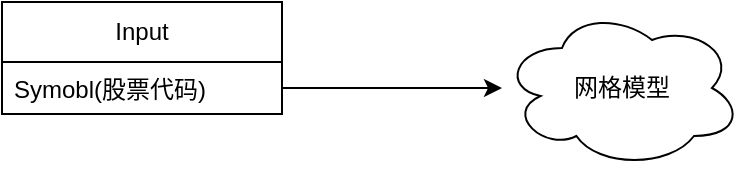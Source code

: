 <mxfile version="28.1.0">
  <diagram name="第 1 页" id="1cIgUtXZ6pJLKrr1mRcf">
    <mxGraphModel dx="946" dy="597" grid="1" gridSize="10" guides="1" tooltips="1" connect="1" arrows="1" fold="1" page="1" pageScale="1" pageWidth="827" pageHeight="1169" math="0" shadow="0">
      <root>
        <mxCell id="0" />
        <mxCell id="1" parent="0" />
        <mxCell id="6qaUayE-6hYh7MBI3g2Q-1" value="Input" style="swimlane;fontStyle=0;childLayout=stackLayout;horizontal=1;startSize=30;horizontalStack=0;resizeParent=1;resizeParentMax=0;resizeLast=0;collapsible=1;marginBottom=0;whiteSpace=wrap;html=1;" vertex="1" parent="1">
          <mxGeometry x="70" y="200" width="140" height="56" as="geometry" />
        </mxCell>
        <mxCell id="6qaUayE-6hYh7MBI3g2Q-5" value="Symobl(股票代码)" style="text;strokeColor=none;fillColor=none;align=left;verticalAlign=top;spacingLeft=4;spacingRight=4;overflow=hidden;rotatable=0;points=[[0,0.5],[1,0.5]];portConstraint=eastwest;whiteSpace=wrap;html=1;" vertex="1" parent="6qaUayE-6hYh7MBI3g2Q-1">
          <mxGeometry y="30" width="140" height="26" as="geometry" />
        </mxCell>
        <mxCell id="6qaUayE-6hYh7MBI3g2Q-6" value="网格模型" style="ellipse;shape=cloud;whiteSpace=wrap;html=1;" vertex="1" parent="1">
          <mxGeometry x="320" y="203" width="120" height="80" as="geometry" />
        </mxCell>
        <mxCell id="6qaUayE-6hYh7MBI3g2Q-7" style="edgeStyle=orthogonalEdgeStyle;rounded=0;orthogonalLoop=1;jettySize=auto;html=1;" edge="1" parent="1" source="6qaUayE-6hYh7MBI3g2Q-5" target="6qaUayE-6hYh7MBI3g2Q-6">
          <mxGeometry relative="1" as="geometry" />
        </mxCell>
      </root>
    </mxGraphModel>
  </diagram>
</mxfile>
